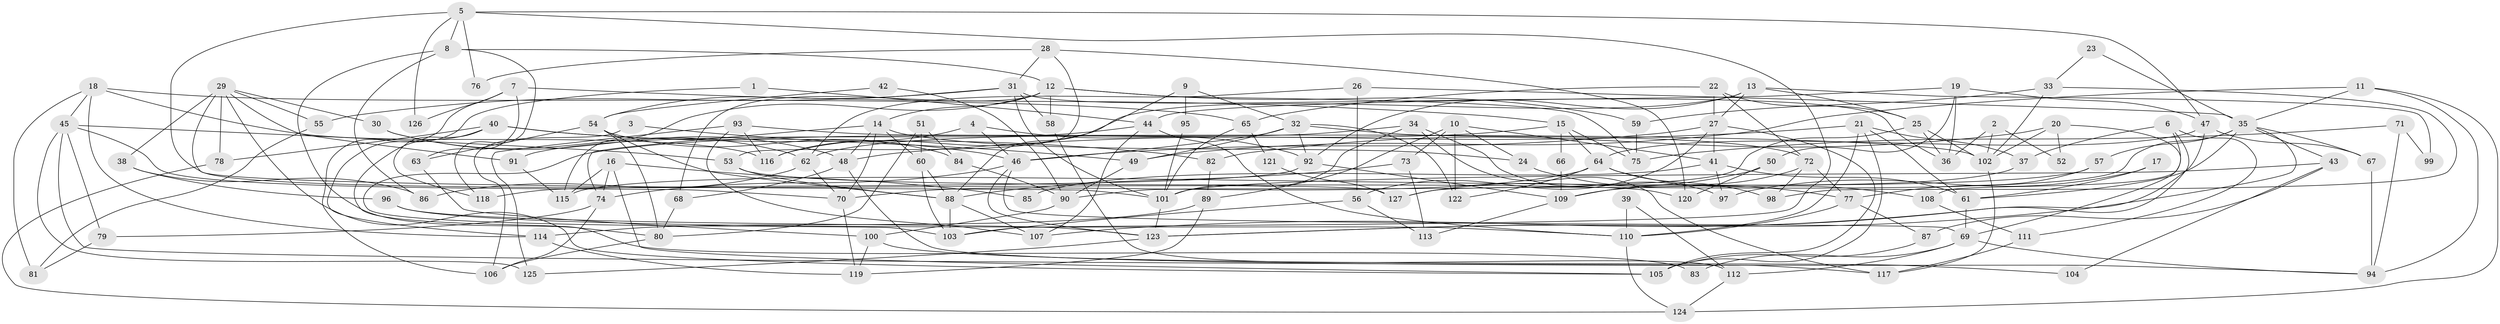 // coarse degree distribution, {3: 0.3, 5: 0.2, 2: 0.12, 6: 0.06, 4: 0.06, 8: 0.08, 13: 0.04, 7: 0.04, 9: 0.02, 10: 0.02, 11: 0.04, 12: 0.02}
// Generated by graph-tools (version 1.1) at 2025/53/03/04/25 21:53:51]
// undirected, 127 vertices, 254 edges
graph export_dot {
graph [start="1"]
  node [color=gray90,style=filled];
  1;
  2;
  3;
  4;
  5;
  6;
  7;
  8;
  9;
  10;
  11;
  12;
  13;
  14;
  15;
  16;
  17;
  18;
  19;
  20;
  21;
  22;
  23;
  24;
  25;
  26;
  27;
  28;
  29;
  30;
  31;
  32;
  33;
  34;
  35;
  36;
  37;
  38;
  39;
  40;
  41;
  42;
  43;
  44;
  45;
  46;
  47;
  48;
  49;
  50;
  51;
  52;
  53;
  54;
  55;
  56;
  57;
  58;
  59;
  60;
  61;
  62;
  63;
  64;
  65;
  66;
  67;
  68;
  69;
  70;
  71;
  72;
  73;
  74;
  75;
  76;
  77;
  78;
  79;
  80;
  81;
  82;
  83;
  84;
  85;
  86;
  87;
  88;
  89;
  90;
  91;
  92;
  93;
  94;
  95;
  96;
  97;
  98;
  99;
  100;
  101;
  102;
  103;
  104;
  105;
  106;
  107;
  108;
  109;
  110;
  111;
  112;
  113;
  114;
  115;
  116;
  117;
  118;
  119;
  120;
  121;
  122;
  123;
  124;
  125;
  126;
  127;
  1 -- 114;
  1 -- 44;
  2 -- 102;
  2 -- 36;
  2 -- 52;
  3 -- 106;
  3 -- 49;
  4 -- 46;
  4 -- 116;
  4 -- 92;
  5 -- 8;
  5 -- 127;
  5 -- 47;
  5 -- 76;
  5 -- 103;
  5 -- 126;
  6 -- 108;
  6 -- 123;
  6 -- 37;
  6 -- 111;
  7 -- 106;
  7 -- 15;
  7 -- 63;
  7 -- 126;
  8 -- 12;
  8 -- 80;
  8 -- 86;
  8 -- 118;
  9 -- 88;
  9 -- 32;
  9 -- 95;
  10 -- 122;
  10 -- 89;
  10 -- 24;
  10 -- 41;
  10 -- 73;
  11 -- 94;
  11 -- 35;
  11 -- 49;
  11 -- 124;
  12 -- 75;
  12 -- 115;
  12 -- 14;
  12 -- 58;
  12 -- 59;
  12 -- 68;
  13 -- 27;
  13 -- 92;
  13 -- 25;
  13 -- 99;
  13 -- 116;
  14 -- 24;
  14 -- 48;
  14 -- 60;
  14 -- 70;
  14 -- 74;
  15 -- 64;
  15 -- 103;
  15 -- 66;
  15 -- 75;
  16 -- 105;
  16 -- 74;
  16 -- 85;
  16 -- 115;
  17 -- 61;
  17 -- 97;
  18 -- 65;
  18 -- 114;
  18 -- 45;
  18 -- 81;
  18 -- 116;
  19 -- 36;
  19 -- 44;
  19 -- 47;
  19 -- 50;
  20 -- 102;
  20 -- 69;
  20 -- 52;
  20 -- 82;
  21 -- 105;
  21 -- 61;
  21 -- 37;
  21 -- 48;
  21 -- 110;
  22 -- 72;
  22 -- 27;
  22 -- 25;
  22 -- 65;
  23 -- 33;
  23 -- 35;
  24 -- 77;
  25 -- 36;
  25 -- 90;
  25 -- 102;
  26 -- 62;
  26 -- 56;
  26 -- 35;
  27 -- 46;
  27 -- 56;
  27 -- 41;
  27 -- 105;
  28 -- 53;
  28 -- 31;
  28 -- 76;
  28 -- 120;
  29 -- 30;
  29 -- 101;
  29 -- 38;
  29 -- 55;
  29 -- 78;
  29 -- 91;
  29 -- 105;
  30 -- 48;
  30 -- 62;
  31 -- 55;
  31 -- 54;
  31 -- 36;
  31 -- 58;
  31 -- 101;
  32 -- 92;
  32 -- 46;
  32 -- 49;
  32 -- 72;
  32 -- 122;
  33 -- 102;
  33 -- 98;
  33 -- 59;
  34 -- 62;
  34 -- 101;
  34 -- 97;
  34 -- 117;
  35 -- 57;
  35 -- 43;
  35 -- 61;
  35 -- 67;
  35 -- 123;
  35 -- 127;
  37 -- 109;
  38 -- 96;
  38 -- 86;
  39 -- 110;
  39 -- 112;
  40 -- 78;
  40 -- 46;
  40 -- 82;
  40 -- 83;
  40 -- 118;
  41 -- 61;
  41 -- 85;
  41 -- 97;
  42 -- 90;
  42 -- 54;
  43 -- 87;
  43 -- 101;
  43 -- 104;
  44 -- 107;
  44 -- 110;
  44 -- 91;
  45 -- 117;
  45 -- 53;
  45 -- 70;
  45 -- 79;
  45 -- 125;
  46 -- 123;
  46 -- 69;
  46 -- 74;
  47 -- 64;
  47 -- 67;
  47 -- 107;
  48 -- 68;
  48 -- 94;
  49 -- 90;
  50 -- 120;
  50 -- 127;
  51 -- 60;
  51 -- 80;
  51 -- 84;
  53 -- 88;
  53 -- 120;
  54 -- 84;
  54 -- 88;
  54 -- 63;
  54 -- 80;
  55 -- 81;
  56 -- 113;
  56 -- 103;
  57 -- 77;
  57 -- 115;
  58 -- 112;
  59 -- 75;
  60 -- 88;
  60 -- 103;
  61 -- 69;
  62 -- 70;
  62 -- 86;
  63 -- 100;
  64 -- 70;
  64 -- 98;
  64 -- 108;
  64 -- 122;
  65 -- 101;
  65 -- 121;
  66 -- 109;
  67 -- 94;
  68 -- 80;
  69 -- 94;
  69 -- 83;
  69 -- 112;
  70 -- 119;
  71 -- 75;
  71 -- 94;
  71 -- 99;
  72 -- 109;
  72 -- 77;
  72 -- 98;
  73 -- 88;
  73 -- 113;
  74 -- 79;
  74 -- 106;
  77 -- 110;
  77 -- 87;
  78 -- 124;
  79 -- 81;
  80 -- 106;
  82 -- 89;
  84 -- 90;
  87 -- 105;
  88 -- 103;
  88 -- 107;
  89 -- 119;
  89 -- 114;
  90 -- 100;
  91 -- 115;
  92 -- 118;
  92 -- 109;
  93 -- 116;
  93 -- 125;
  93 -- 102;
  93 -- 107;
  95 -- 101;
  96 -- 123;
  96 -- 110;
  100 -- 104;
  100 -- 119;
  101 -- 123;
  102 -- 117;
  108 -- 111;
  109 -- 113;
  110 -- 124;
  111 -- 117;
  112 -- 124;
  114 -- 119;
  121 -- 127;
  123 -- 125;
}
